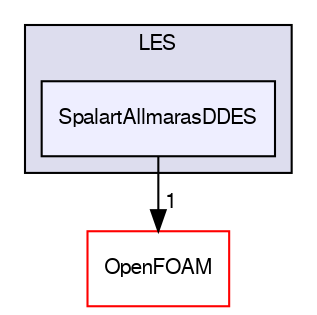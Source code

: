 digraph "src/turbulenceModels/incompressible/LES/SpalartAllmarasDDES" {
  bgcolor=transparent;
  compound=true
  node [ fontsize="10", fontname="FreeSans"];
  edge [ labelfontsize="10", labelfontname="FreeSans"];
  subgraph clusterdir_0ff4b9382053ae4e5512550be7c1416f {
    graph [ bgcolor="#ddddee", pencolor="black", label="LES" fontname="FreeSans", fontsize="10", URL="dir_0ff4b9382053ae4e5512550be7c1416f.html"]
  dir_83eea81d81017ccafbc6b95fe3e9000d [shape=box, label="SpalartAllmarasDDES", style="filled", fillcolor="#eeeeff", pencolor="black", URL="dir_83eea81d81017ccafbc6b95fe3e9000d.html"];
  }
  dir_c5473ff19b20e6ec4dfe5c310b3778a8 [shape=box label="OpenFOAM" color="red" URL="dir_c5473ff19b20e6ec4dfe5c310b3778a8.html"];
  dir_83eea81d81017ccafbc6b95fe3e9000d->dir_c5473ff19b20e6ec4dfe5c310b3778a8 [headlabel="1", labeldistance=1.5 headhref="dir_002975_001732.html"];
}
